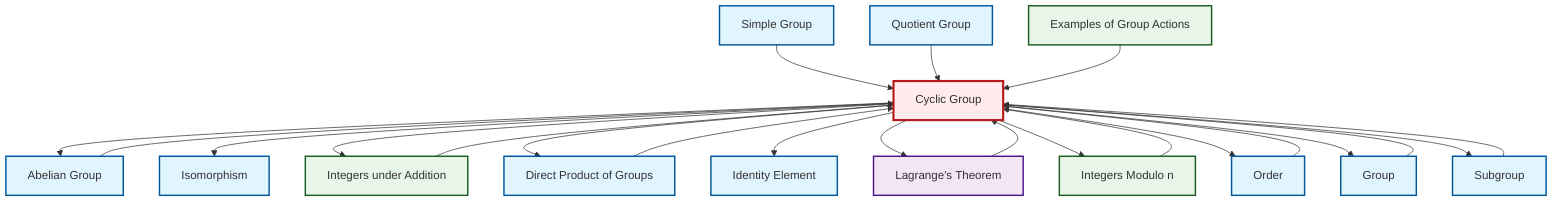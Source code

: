 graph TD
    classDef definition fill:#e1f5fe,stroke:#01579b,stroke-width:2px
    classDef theorem fill:#f3e5f5,stroke:#4a148c,stroke-width:2px
    classDef axiom fill:#fff3e0,stroke:#e65100,stroke-width:2px
    classDef example fill:#e8f5e9,stroke:#1b5e20,stroke-width:2px
    classDef current fill:#ffebee,stroke:#b71c1c,stroke-width:3px
    ex-group-action-examples["Examples of Group Actions"]:::example
    def-isomorphism["Isomorphism"]:::definition
    thm-lagrange["Lagrange's Theorem"]:::theorem
    def-simple-group["Simple Group"]:::definition
    def-identity-element["Identity Element"]:::definition
    def-cyclic-group["Cyclic Group"]:::definition
    def-order["Order"]:::definition
    def-direct-product["Direct Product of Groups"]:::definition
    def-quotient-group["Quotient Group"]:::definition
    def-subgroup["Subgroup"]:::definition
    def-abelian-group["Abelian Group"]:::definition
    def-group["Group"]:::definition
    ex-quotient-integers-mod-n["Integers Modulo n"]:::example
    ex-integers-addition["Integers under Addition"]:::example
    def-cyclic-group --> def-abelian-group
    def-cyclic-group --> def-isomorphism
    ex-quotient-integers-mod-n --> def-cyclic-group
    def-simple-group --> def-cyclic-group
    def-cyclic-group --> ex-integers-addition
    def-abelian-group --> def-cyclic-group
    def-cyclic-group --> def-direct-product
    def-cyclic-group --> def-identity-element
    def-cyclic-group --> thm-lagrange
    thm-lagrange --> def-cyclic-group
    def-cyclic-group --> ex-quotient-integers-mod-n
    def-quotient-group --> def-cyclic-group
    def-group --> def-cyclic-group
    def-subgroup --> def-cyclic-group
    def-cyclic-group --> def-order
    ex-integers-addition --> def-cyclic-group
    def-cyclic-group --> def-group
    ex-group-action-examples --> def-cyclic-group
    def-order --> def-cyclic-group
    def-cyclic-group --> def-subgroup
    def-direct-product --> def-cyclic-group
    class def-cyclic-group current